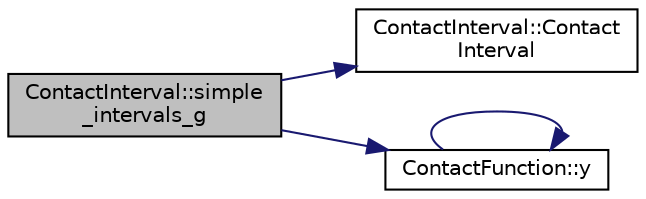 digraph "ContactInterval::simple_intervals_g"
{
 // LATEX_PDF_SIZE
  edge [fontname="Helvetica",fontsize="10",labelfontname="Helvetica",labelfontsize="10"];
  node [fontname="Helvetica",fontsize="10",shape=record];
  rankdir="LR";
  Node1 [label="ContactInterval::simple\l_intervals_g",height=0.2,width=0.4,color="black", fillcolor="grey75", style="filled", fontcolor="black",tooltip=" "];
  Node1 -> Node2 [color="midnightblue",fontsize="10",style="solid",fontname="Helvetica"];
  Node2 [label="ContactInterval::Contact\lInterval",height=0.2,width=0.4,color="black", fillcolor="white", style="filled",URL="$db/dc7/class_contact_interval.html#a61ad4ab72d3949946605438d215f8efd",tooltip=" "];
  Node1 -> Node3 [color="midnightblue",fontsize="10",style="solid",fontname="Helvetica"];
  Node3 [label="ContactFunction::y",height=0.2,width=0.4,color="black", fillcolor="white", style="filled",URL="$d2/d41/class_contact_function.html#ab8260d054902416d81cb2f04c120edc4",tooltip=" "];
  Node3 -> Node3 [color="midnightblue",fontsize="10",style="solid",fontname="Helvetica"];
}
